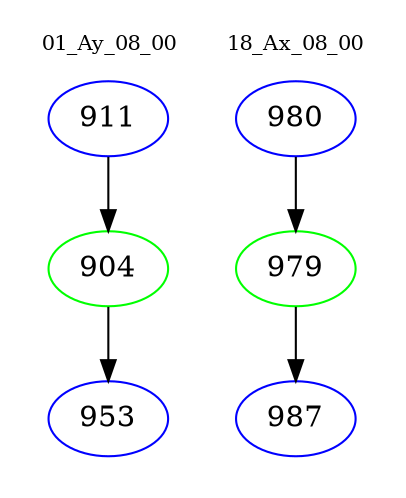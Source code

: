 digraph{
subgraph cluster_0 {
color = white
label = "01_Ay_08_00";
fontsize=10;
T0_911 [label="911", color="blue"]
T0_911 -> T0_904 [color="black"]
T0_904 [label="904", color="green"]
T0_904 -> T0_953 [color="black"]
T0_953 [label="953", color="blue"]
}
subgraph cluster_1 {
color = white
label = "18_Ax_08_00";
fontsize=10;
T1_980 [label="980", color="blue"]
T1_980 -> T1_979 [color="black"]
T1_979 [label="979", color="green"]
T1_979 -> T1_987 [color="black"]
T1_987 [label="987", color="blue"]
}
}
